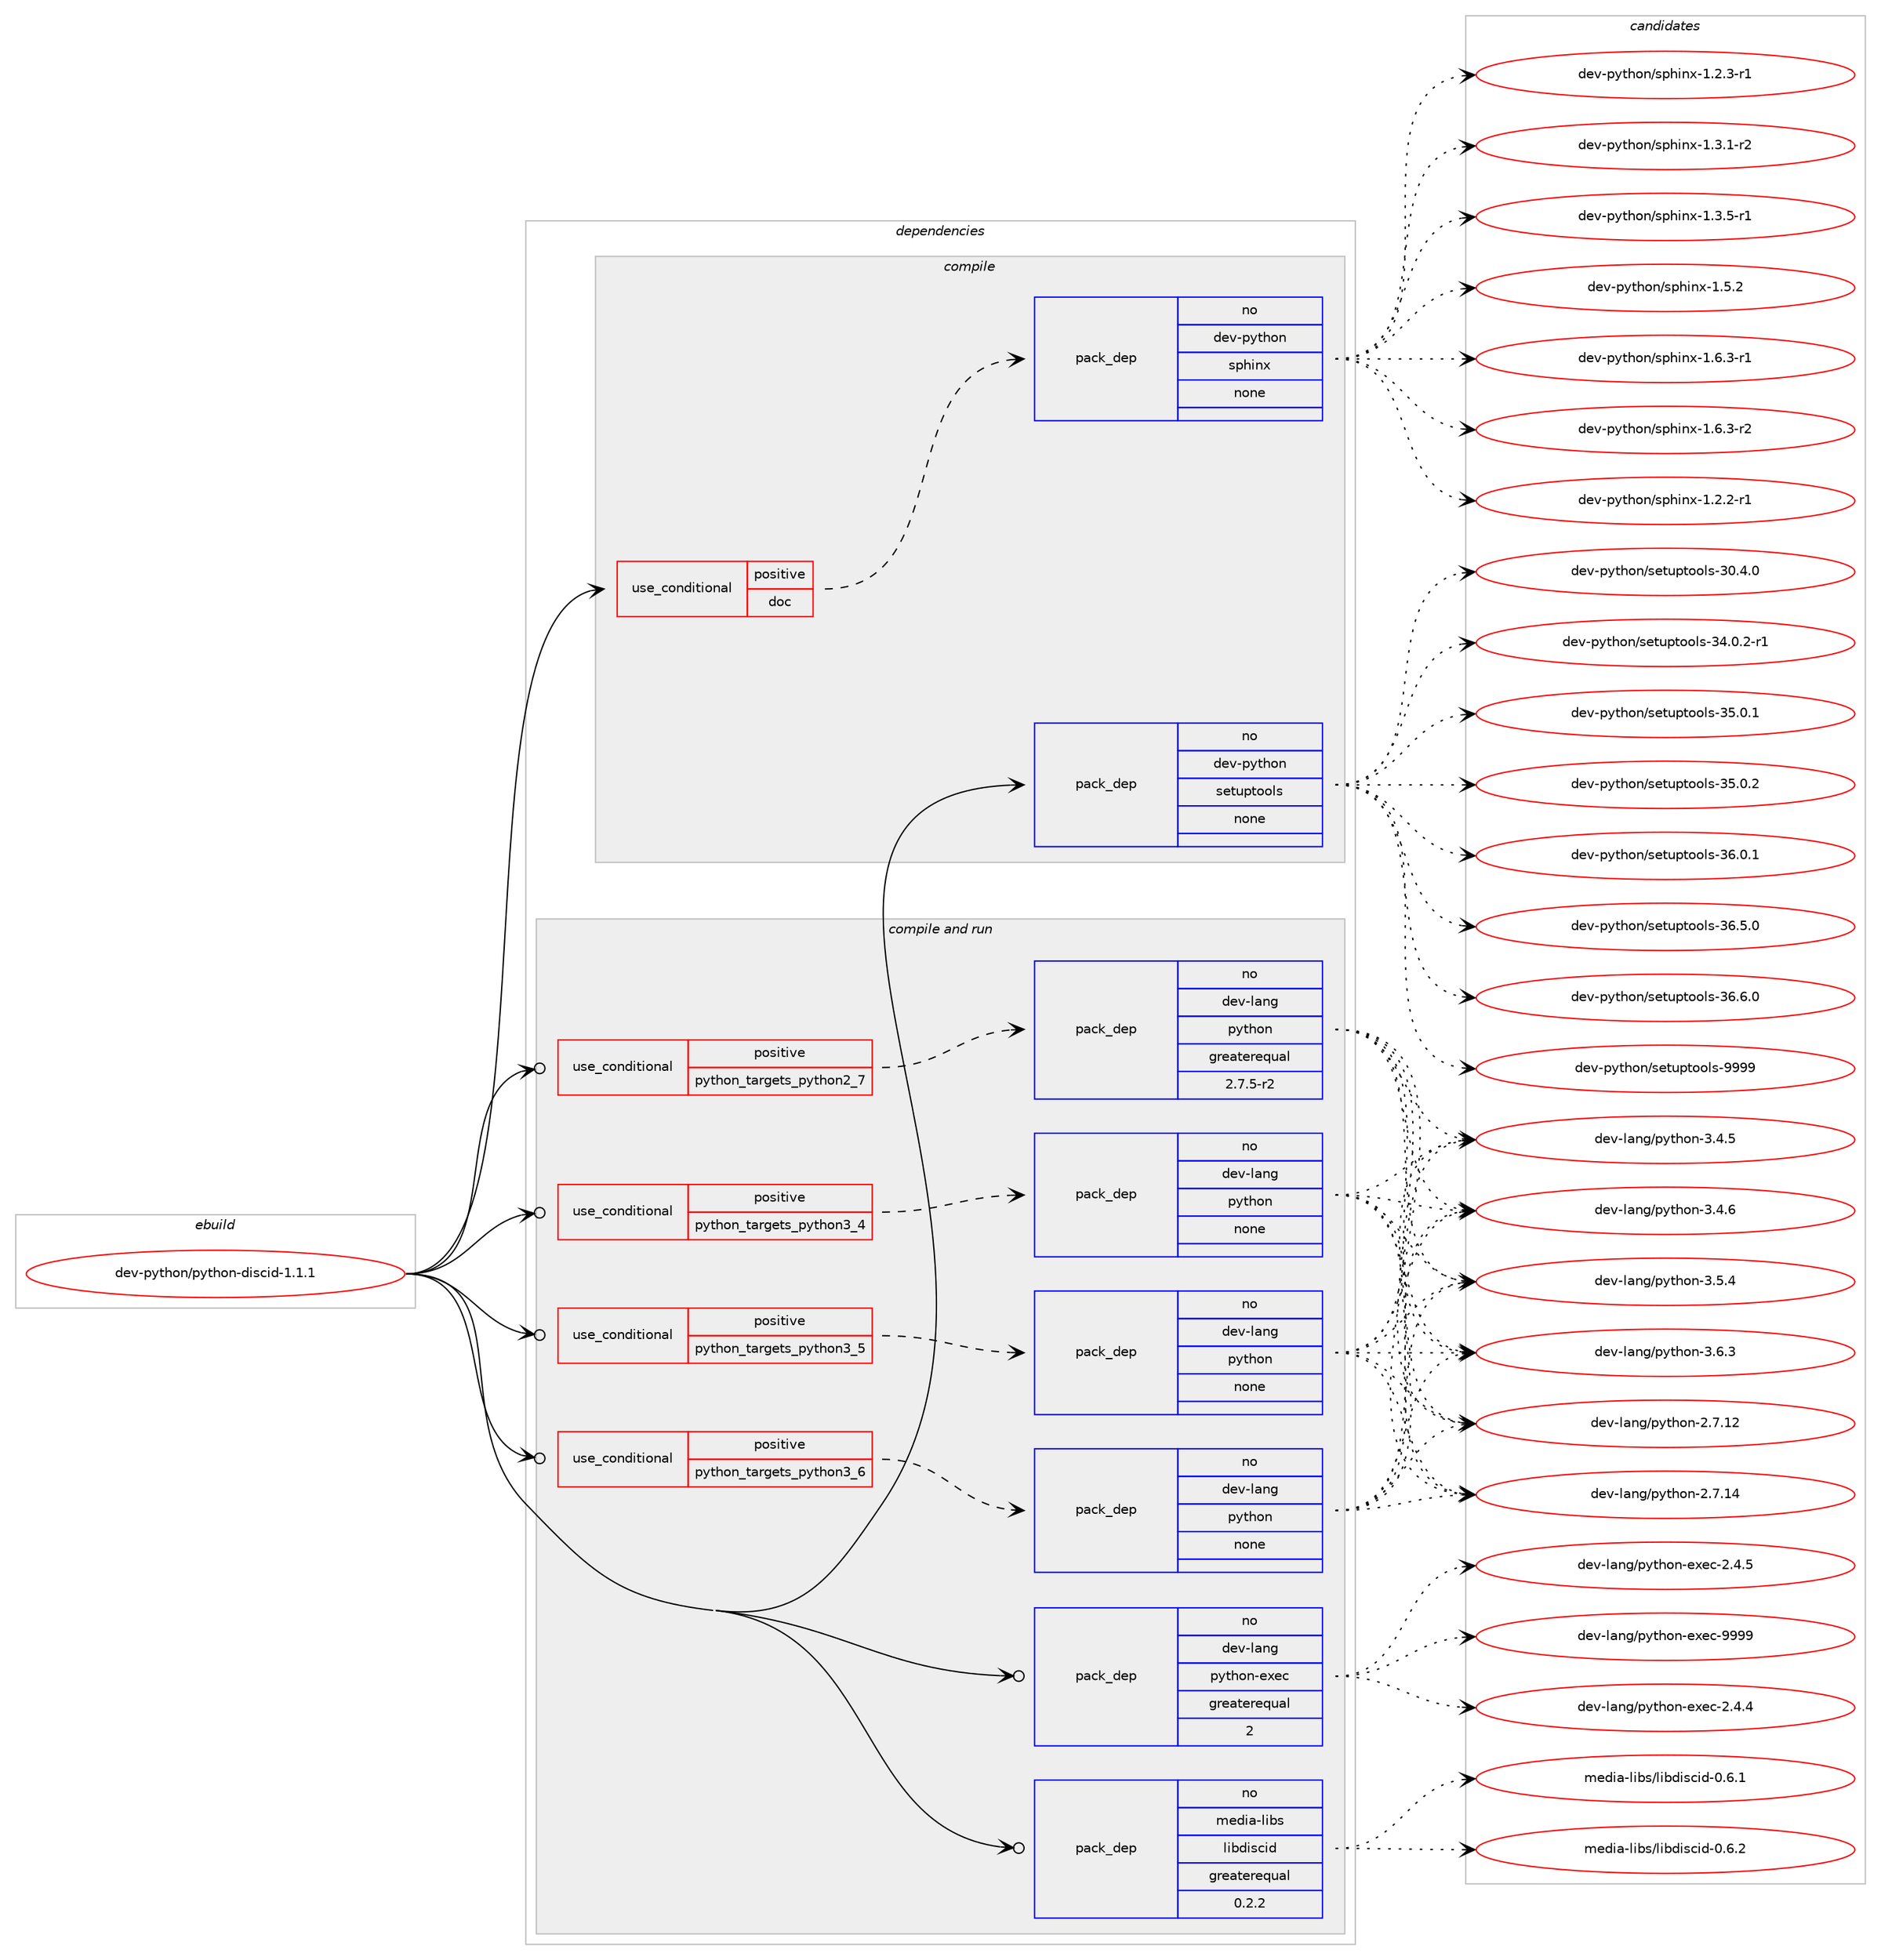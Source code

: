 digraph prolog {

# *************
# Graph options
# *************

newrank=true;
concentrate=true;
compound=true;
graph [rankdir=LR,fontname=Helvetica,fontsize=10,ranksep=1.5];#, ranksep=2.5, nodesep=0.2];
edge  [arrowhead=vee];
node  [fontname=Helvetica,fontsize=10];

# **********
# The ebuild
# **********

subgraph cluster_leftcol {
color=gray;
rank=same;
label=<<i>ebuild</i>>;
id [label="dev-python/python-discid-1.1.1", color=red, width=4, href="../dev-python/python-discid-1.1.1.svg"];
}

# ****************
# The dependencies
# ****************

subgraph cluster_midcol {
color=gray;
label=<<i>dependencies</i>>;
subgraph cluster_compile {
fillcolor="#eeeeee";
style=filled;
label=<<i>compile</i>>;
subgraph cond39936 {
dependency181177 [label=<<TABLE BORDER="0" CELLBORDER="1" CELLSPACING="0" CELLPADDING="4"><TR><TD ROWSPAN="3" CELLPADDING="10">use_conditional</TD></TR><TR><TD>positive</TD></TR><TR><TD>doc</TD></TR></TABLE>>, shape=none, color=red];
subgraph pack137293 {
dependency181178 [label=<<TABLE BORDER="0" CELLBORDER="1" CELLSPACING="0" CELLPADDING="4" WIDTH="220"><TR><TD ROWSPAN="6" CELLPADDING="30">pack_dep</TD></TR><TR><TD WIDTH="110">no</TD></TR><TR><TD>dev-python</TD></TR><TR><TD>sphinx</TD></TR><TR><TD>none</TD></TR><TR><TD></TD></TR></TABLE>>, shape=none, color=blue];
}
dependency181177:e -> dependency181178:w [weight=20,style="dashed",arrowhead="vee"];
}
id:e -> dependency181177:w [weight=20,style="solid",arrowhead="vee"];
subgraph pack137294 {
dependency181179 [label=<<TABLE BORDER="0" CELLBORDER="1" CELLSPACING="0" CELLPADDING="4" WIDTH="220"><TR><TD ROWSPAN="6" CELLPADDING="30">pack_dep</TD></TR><TR><TD WIDTH="110">no</TD></TR><TR><TD>dev-python</TD></TR><TR><TD>setuptools</TD></TR><TR><TD>none</TD></TR><TR><TD></TD></TR></TABLE>>, shape=none, color=blue];
}
id:e -> dependency181179:w [weight=20,style="solid",arrowhead="vee"];
}
subgraph cluster_compileandrun {
fillcolor="#eeeeee";
style=filled;
label=<<i>compile and run</i>>;
subgraph cond39937 {
dependency181180 [label=<<TABLE BORDER="0" CELLBORDER="1" CELLSPACING="0" CELLPADDING="4"><TR><TD ROWSPAN="3" CELLPADDING="10">use_conditional</TD></TR><TR><TD>positive</TD></TR><TR><TD>python_targets_python2_7</TD></TR></TABLE>>, shape=none, color=red];
subgraph pack137295 {
dependency181181 [label=<<TABLE BORDER="0" CELLBORDER="1" CELLSPACING="0" CELLPADDING="4" WIDTH="220"><TR><TD ROWSPAN="6" CELLPADDING="30">pack_dep</TD></TR><TR><TD WIDTH="110">no</TD></TR><TR><TD>dev-lang</TD></TR><TR><TD>python</TD></TR><TR><TD>greaterequal</TD></TR><TR><TD>2.7.5-r2</TD></TR></TABLE>>, shape=none, color=blue];
}
dependency181180:e -> dependency181181:w [weight=20,style="dashed",arrowhead="vee"];
}
id:e -> dependency181180:w [weight=20,style="solid",arrowhead="odotvee"];
subgraph cond39938 {
dependency181182 [label=<<TABLE BORDER="0" CELLBORDER="1" CELLSPACING="0" CELLPADDING="4"><TR><TD ROWSPAN="3" CELLPADDING="10">use_conditional</TD></TR><TR><TD>positive</TD></TR><TR><TD>python_targets_python3_4</TD></TR></TABLE>>, shape=none, color=red];
subgraph pack137296 {
dependency181183 [label=<<TABLE BORDER="0" CELLBORDER="1" CELLSPACING="0" CELLPADDING="4" WIDTH="220"><TR><TD ROWSPAN="6" CELLPADDING="30">pack_dep</TD></TR><TR><TD WIDTH="110">no</TD></TR><TR><TD>dev-lang</TD></TR><TR><TD>python</TD></TR><TR><TD>none</TD></TR><TR><TD></TD></TR></TABLE>>, shape=none, color=blue];
}
dependency181182:e -> dependency181183:w [weight=20,style="dashed",arrowhead="vee"];
}
id:e -> dependency181182:w [weight=20,style="solid",arrowhead="odotvee"];
subgraph cond39939 {
dependency181184 [label=<<TABLE BORDER="0" CELLBORDER="1" CELLSPACING="0" CELLPADDING="4"><TR><TD ROWSPAN="3" CELLPADDING="10">use_conditional</TD></TR><TR><TD>positive</TD></TR><TR><TD>python_targets_python3_5</TD></TR></TABLE>>, shape=none, color=red];
subgraph pack137297 {
dependency181185 [label=<<TABLE BORDER="0" CELLBORDER="1" CELLSPACING="0" CELLPADDING="4" WIDTH="220"><TR><TD ROWSPAN="6" CELLPADDING="30">pack_dep</TD></TR><TR><TD WIDTH="110">no</TD></TR><TR><TD>dev-lang</TD></TR><TR><TD>python</TD></TR><TR><TD>none</TD></TR><TR><TD></TD></TR></TABLE>>, shape=none, color=blue];
}
dependency181184:e -> dependency181185:w [weight=20,style="dashed",arrowhead="vee"];
}
id:e -> dependency181184:w [weight=20,style="solid",arrowhead="odotvee"];
subgraph cond39940 {
dependency181186 [label=<<TABLE BORDER="0" CELLBORDER="1" CELLSPACING="0" CELLPADDING="4"><TR><TD ROWSPAN="3" CELLPADDING="10">use_conditional</TD></TR><TR><TD>positive</TD></TR><TR><TD>python_targets_python3_6</TD></TR></TABLE>>, shape=none, color=red];
subgraph pack137298 {
dependency181187 [label=<<TABLE BORDER="0" CELLBORDER="1" CELLSPACING="0" CELLPADDING="4" WIDTH="220"><TR><TD ROWSPAN="6" CELLPADDING="30">pack_dep</TD></TR><TR><TD WIDTH="110">no</TD></TR><TR><TD>dev-lang</TD></TR><TR><TD>python</TD></TR><TR><TD>none</TD></TR><TR><TD></TD></TR></TABLE>>, shape=none, color=blue];
}
dependency181186:e -> dependency181187:w [weight=20,style="dashed",arrowhead="vee"];
}
id:e -> dependency181186:w [weight=20,style="solid",arrowhead="odotvee"];
subgraph pack137299 {
dependency181188 [label=<<TABLE BORDER="0" CELLBORDER="1" CELLSPACING="0" CELLPADDING="4" WIDTH="220"><TR><TD ROWSPAN="6" CELLPADDING="30">pack_dep</TD></TR><TR><TD WIDTH="110">no</TD></TR><TR><TD>dev-lang</TD></TR><TR><TD>python-exec</TD></TR><TR><TD>greaterequal</TD></TR><TR><TD>2</TD></TR></TABLE>>, shape=none, color=blue];
}
id:e -> dependency181188:w [weight=20,style="solid",arrowhead="odotvee"];
subgraph pack137300 {
dependency181189 [label=<<TABLE BORDER="0" CELLBORDER="1" CELLSPACING="0" CELLPADDING="4" WIDTH="220"><TR><TD ROWSPAN="6" CELLPADDING="30">pack_dep</TD></TR><TR><TD WIDTH="110">no</TD></TR><TR><TD>media-libs</TD></TR><TR><TD>libdiscid</TD></TR><TR><TD>greaterequal</TD></TR><TR><TD>0.2.2</TD></TR></TABLE>>, shape=none, color=blue];
}
id:e -> dependency181189:w [weight=20,style="solid",arrowhead="odotvee"];
}
subgraph cluster_run {
fillcolor="#eeeeee";
style=filled;
label=<<i>run</i>>;
}
}

# **************
# The candidates
# **************

subgraph cluster_choices {
rank=same;
color=gray;
label=<<i>candidates</i>>;

subgraph choice137293 {
color=black;
nodesep=1;
choice10010111845112121116104111110471151121041051101204549465046504511449 [label="dev-python/sphinx-1.2.2-r1", color=red, width=4,href="../dev-python/sphinx-1.2.2-r1.svg"];
choice10010111845112121116104111110471151121041051101204549465046514511449 [label="dev-python/sphinx-1.2.3-r1", color=red, width=4,href="../dev-python/sphinx-1.2.3-r1.svg"];
choice10010111845112121116104111110471151121041051101204549465146494511450 [label="dev-python/sphinx-1.3.1-r2", color=red, width=4,href="../dev-python/sphinx-1.3.1-r2.svg"];
choice10010111845112121116104111110471151121041051101204549465146534511449 [label="dev-python/sphinx-1.3.5-r1", color=red, width=4,href="../dev-python/sphinx-1.3.5-r1.svg"];
choice1001011184511212111610411111047115112104105110120454946534650 [label="dev-python/sphinx-1.5.2", color=red, width=4,href="../dev-python/sphinx-1.5.2.svg"];
choice10010111845112121116104111110471151121041051101204549465446514511449 [label="dev-python/sphinx-1.6.3-r1", color=red, width=4,href="../dev-python/sphinx-1.6.3-r1.svg"];
choice10010111845112121116104111110471151121041051101204549465446514511450 [label="dev-python/sphinx-1.6.3-r2", color=red, width=4,href="../dev-python/sphinx-1.6.3-r2.svg"];
dependency181178:e -> choice10010111845112121116104111110471151121041051101204549465046504511449:w [style=dotted,weight="100"];
dependency181178:e -> choice10010111845112121116104111110471151121041051101204549465046514511449:w [style=dotted,weight="100"];
dependency181178:e -> choice10010111845112121116104111110471151121041051101204549465146494511450:w [style=dotted,weight="100"];
dependency181178:e -> choice10010111845112121116104111110471151121041051101204549465146534511449:w [style=dotted,weight="100"];
dependency181178:e -> choice1001011184511212111610411111047115112104105110120454946534650:w [style=dotted,weight="100"];
dependency181178:e -> choice10010111845112121116104111110471151121041051101204549465446514511449:w [style=dotted,weight="100"];
dependency181178:e -> choice10010111845112121116104111110471151121041051101204549465446514511450:w [style=dotted,weight="100"];
}
subgraph choice137294 {
color=black;
nodesep=1;
choice100101118451121211161041111104711510111611711211611111110811545514846524648 [label="dev-python/setuptools-30.4.0", color=red, width=4,href="../dev-python/setuptools-30.4.0.svg"];
choice1001011184511212111610411111047115101116117112116111111108115455152464846504511449 [label="dev-python/setuptools-34.0.2-r1", color=red, width=4,href="../dev-python/setuptools-34.0.2-r1.svg"];
choice100101118451121211161041111104711510111611711211611111110811545515346484649 [label="dev-python/setuptools-35.0.1", color=red, width=4,href="../dev-python/setuptools-35.0.1.svg"];
choice100101118451121211161041111104711510111611711211611111110811545515346484650 [label="dev-python/setuptools-35.0.2", color=red, width=4,href="../dev-python/setuptools-35.0.2.svg"];
choice100101118451121211161041111104711510111611711211611111110811545515446484649 [label="dev-python/setuptools-36.0.1", color=red, width=4,href="../dev-python/setuptools-36.0.1.svg"];
choice100101118451121211161041111104711510111611711211611111110811545515446534648 [label="dev-python/setuptools-36.5.0", color=red, width=4,href="../dev-python/setuptools-36.5.0.svg"];
choice100101118451121211161041111104711510111611711211611111110811545515446544648 [label="dev-python/setuptools-36.6.0", color=red, width=4,href="../dev-python/setuptools-36.6.0.svg"];
choice10010111845112121116104111110471151011161171121161111111081154557575757 [label="dev-python/setuptools-9999", color=red, width=4,href="../dev-python/setuptools-9999.svg"];
dependency181179:e -> choice100101118451121211161041111104711510111611711211611111110811545514846524648:w [style=dotted,weight="100"];
dependency181179:e -> choice1001011184511212111610411111047115101116117112116111111108115455152464846504511449:w [style=dotted,weight="100"];
dependency181179:e -> choice100101118451121211161041111104711510111611711211611111110811545515346484649:w [style=dotted,weight="100"];
dependency181179:e -> choice100101118451121211161041111104711510111611711211611111110811545515346484650:w [style=dotted,weight="100"];
dependency181179:e -> choice100101118451121211161041111104711510111611711211611111110811545515446484649:w [style=dotted,weight="100"];
dependency181179:e -> choice100101118451121211161041111104711510111611711211611111110811545515446534648:w [style=dotted,weight="100"];
dependency181179:e -> choice100101118451121211161041111104711510111611711211611111110811545515446544648:w [style=dotted,weight="100"];
dependency181179:e -> choice10010111845112121116104111110471151011161171121161111111081154557575757:w [style=dotted,weight="100"];
}
subgraph choice137295 {
color=black;
nodesep=1;
choice10010111845108971101034711212111610411111045504655464950 [label="dev-lang/python-2.7.12", color=red, width=4,href="../dev-lang/python-2.7.12.svg"];
choice10010111845108971101034711212111610411111045504655464952 [label="dev-lang/python-2.7.14", color=red, width=4,href="../dev-lang/python-2.7.14.svg"];
choice100101118451089711010347112121116104111110455146524653 [label="dev-lang/python-3.4.5", color=red, width=4,href="../dev-lang/python-3.4.5.svg"];
choice100101118451089711010347112121116104111110455146524654 [label="dev-lang/python-3.4.6", color=red, width=4,href="../dev-lang/python-3.4.6.svg"];
choice100101118451089711010347112121116104111110455146534652 [label="dev-lang/python-3.5.4", color=red, width=4,href="../dev-lang/python-3.5.4.svg"];
choice100101118451089711010347112121116104111110455146544651 [label="dev-lang/python-3.6.3", color=red, width=4,href="../dev-lang/python-3.6.3.svg"];
dependency181181:e -> choice10010111845108971101034711212111610411111045504655464950:w [style=dotted,weight="100"];
dependency181181:e -> choice10010111845108971101034711212111610411111045504655464952:w [style=dotted,weight="100"];
dependency181181:e -> choice100101118451089711010347112121116104111110455146524653:w [style=dotted,weight="100"];
dependency181181:e -> choice100101118451089711010347112121116104111110455146524654:w [style=dotted,weight="100"];
dependency181181:e -> choice100101118451089711010347112121116104111110455146534652:w [style=dotted,weight="100"];
dependency181181:e -> choice100101118451089711010347112121116104111110455146544651:w [style=dotted,weight="100"];
}
subgraph choice137296 {
color=black;
nodesep=1;
choice10010111845108971101034711212111610411111045504655464950 [label="dev-lang/python-2.7.12", color=red, width=4,href="../dev-lang/python-2.7.12.svg"];
choice10010111845108971101034711212111610411111045504655464952 [label="dev-lang/python-2.7.14", color=red, width=4,href="../dev-lang/python-2.7.14.svg"];
choice100101118451089711010347112121116104111110455146524653 [label="dev-lang/python-3.4.5", color=red, width=4,href="../dev-lang/python-3.4.5.svg"];
choice100101118451089711010347112121116104111110455146524654 [label="dev-lang/python-3.4.6", color=red, width=4,href="../dev-lang/python-3.4.6.svg"];
choice100101118451089711010347112121116104111110455146534652 [label="dev-lang/python-3.5.4", color=red, width=4,href="../dev-lang/python-3.5.4.svg"];
choice100101118451089711010347112121116104111110455146544651 [label="dev-lang/python-3.6.3", color=red, width=4,href="../dev-lang/python-3.6.3.svg"];
dependency181183:e -> choice10010111845108971101034711212111610411111045504655464950:w [style=dotted,weight="100"];
dependency181183:e -> choice10010111845108971101034711212111610411111045504655464952:w [style=dotted,weight="100"];
dependency181183:e -> choice100101118451089711010347112121116104111110455146524653:w [style=dotted,weight="100"];
dependency181183:e -> choice100101118451089711010347112121116104111110455146524654:w [style=dotted,weight="100"];
dependency181183:e -> choice100101118451089711010347112121116104111110455146534652:w [style=dotted,weight="100"];
dependency181183:e -> choice100101118451089711010347112121116104111110455146544651:w [style=dotted,weight="100"];
}
subgraph choice137297 {
color=black;
nodesep=1;
choice10010111845108971101034711212111610411111045504655464950 [label="dev-lang/python-2.7.12", color=red, width=4,href="../dev-lang/python-2.7.12.svg"];
choice10010111845108971101034711212111610411111045504655464952 [label="dev-lang/python-2.7.14", color=red, width=4,href="../dev-lang/python-2.7.14.svg"];
choice100101118451089711010347112121116104111110455146524653 [label="dev-lang/python-3.4.5", color=red, width=4,href="../dev-lang/python-3.4.5.svg"];
choice100101118451089711010347112121116104111110455146524654 [label="dev-lang/python-3.4.6", color=red, width=4,href="../dev-lang/python-3.4.6.svg"];
choice100101118451089711010347112121116104111110455146534652 [label="dev-lang/python-3.5.4", color=red, width=4,href="../dev-lang/python-3.5.4.svg"];
choice100101118451089711010347112121116104111110455146544651 [label="dev-lang/python-3.6.3", color=red, width=4,href="../dev-lang/python-3.6.3.svg"];
dependency181185:e -> choice10010111845108971101034711212111610411111045504655464950:w [style=dotted,weight="100"];
dependency181185:e -> choice10010111845108971101034711212111610411111045504655464952:w [style=dotted,weight="100"];
dependency181185:e -> choice100101118451089711010347112121116104111110455146524653:w [style=dotted,weight="100"];
dependency181185:e -> choice100101118451089711010347112121116104111110455146524654:w [style=dotted,weight="100"];
dependency181185:e -> choice100101118451089711010347112121116104111110455146534652:w [style=dotted,weight="100"];
dependency181185:e -> choice100101118451089711010347112121116104111110455146544651:w [style=dotted,weight="100"];
}
subgraph choice137298 {
color=black;
nodesep=1;
choice10010111845108971101034711212111610411111045504655464950 [label="dev-lang/python-2.7.12", color=red, width=4,href="../dev-lang/python-2.7.12.svg"];
choice10010111845108971101034711212111610411111045504655464952 [label="dev-lang/python-2.7.14", color=red, width=4,href="../dev-lang/python-2.7.14.svg"];
choice100101118451089711010347112121116104111110455146524653 [label="dev-lang/python-3.4.5", color=red, width=4,href="../dev-lang/python-3.4.5.svg"];
choice100101118451089711010347112121116104111110455146524654 [label="dev-lang/python-3.4.6", color=red, width=4,href="../dev-lang/python-3.4.6.svg"];
choice100101118451089711010347112121116104111110455146534652 [label="dev-lang/python-3.5.4", color=red, width=4,href="../dev-lang/python-3.5.4.svg"];
choice100101118451089711010347112121116104111110455146544651 [label="dev-lang/python-3.6.3", color=red, width=4,href="../dev-lang/python-3.6.3.svg"];
dependency181187:e -> choice10010111845108971101034711212111610411111045504655464950:w [style=dotted,weight="100"];
dependency181187:e -> choice10010111845108971101034711212111610411111045504655464952:w [style=dotted,weight="100"];
dependency181187:e -> choice100101118451089711010347112121116104111110455146524653:w [style=dotted,weight="100"];
dependency181187:e -> choice100101118451089711010347112121116104111110455146524654:w [style=dotted,weight="100"];
dependency181187:e -> choice100101118451089711010347112121116104111110455146534652:w [style=dotted,weight="100"];
dependency181187:e -> choice100101118451089711010347112121116104111110455146544651:w [style=dotted,weight="100"];
}
subgraph choice137299 {
color=black;
nodesep=1;
choice1001011184510897110103471121211161041111104510112010199455046524652 [label="dev-lang/python-exec-2.4.4", color=red, width=4,href="../dev-lang/python-exec-2.4.4.svg"];
choice1001011184510897110103471121211161041111104510112010199455046524653 [label="dev-lang/python-exec-2.4.5", color=red, width=4,href="../dev-lang/python-exec-2.4.5.svg"];
choice10010111845108971101034711212111610411111045101120101994557575757 [label="dev-lang/python-exec-9999", color=red, width=4,href="../dev-lang/python-exec-9999.svg"];
dependency181188:e -> choice1001011184510897110103471121211161041111104510112010199455046524652:w [style=dotted,weight="100"];
dependency181188:e -> choice1001011184510897110103471121211161041111104510112010199455046524653:w [style=dotted,weight="100"];
dependency181188:e -> choice10010111845108971101034711212111610411111045101120101994557575757:w [style=dotted,weight="100"];
}
subgraph choice137300 {
color=black;
nodesep=1;
choice109101100105974510810598115471081059810010511599105100454846544649 [label="media-libs/libdiscid-0.6.1", color=red, width=4,href="../media-libs/libdiscid-0.6.1.svg"];
choice109101100105974510810598115471081059810010511599105100454846544650 [label="media-libs/libdiscid-0.6.2", color=red, width=4,href="../media-libs/libdiscid-0.6.2.svg"];
dependency181189:e -> choice109101100105974510810598115471081059810010511599105100454846544649:w [style=dotted,weight="100"];
dependency181189:e -> choice109101100105974510810598115471081059810010511599105100454846544650:w [style=dotted,weight="100"];
}
}

}
